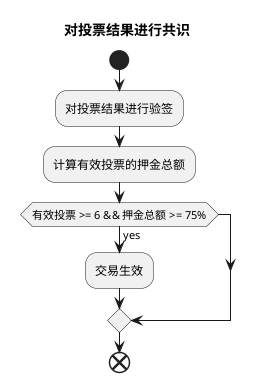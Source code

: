 @startuml
title 对投票结果进行共识
start
:对投票结果进行验签;
:计算有效投票的押金总额;
if (有效投票 >= 6 && 押金总额 >= 75%)then(yes)
    :交易生效;
endif
end
@enduml